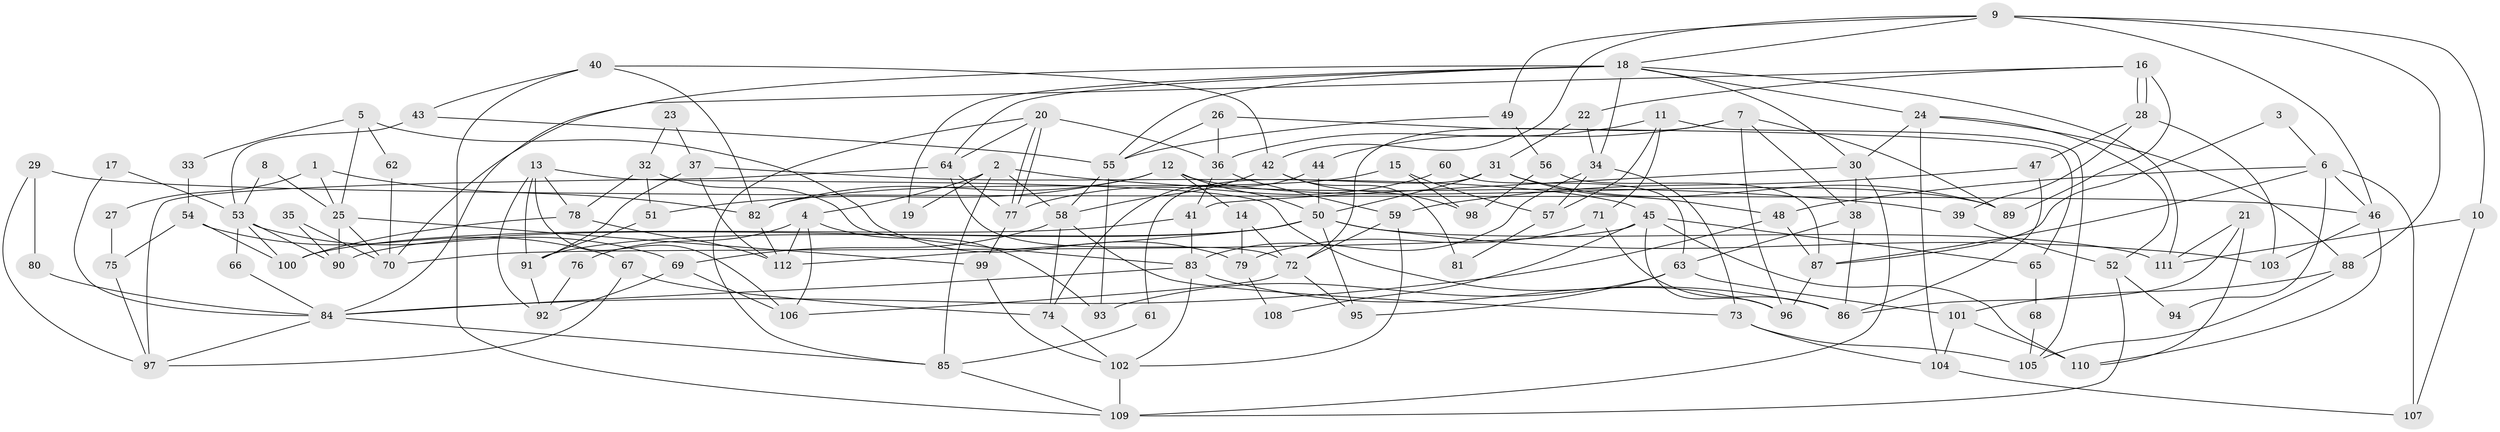 // Generated by graph-tools (version 1.1) at 2025/52/03/09/25 04:52:04]
// undirected, 112 vertices, 224 edges
graph export_dot {
graph [start="1"]
  node [color=gray90,style=filled];
  1;
  2;
  3;
  4;
  5;
  6;
  7;
  8;
  9;
  10;
  11;
  12;
  13;
  14;
  15;
  16;
  17;
  18;
  19;
  20;
  21;
  22;
  23;
  24;
  25;
  26;
  27;
  28;
  29;
  30;
  31;
  32;
  33;
  34;
  35;
  36;
  37;
  38;
  39;
  40;
  41;
  42;
  43;
  44;
  45;
  46;
  47;
  48;
  49;
  50;
  51;
  52;
  53;
  54;
  55;
  56;
  57;
  58;
  59;
  60;
  61;
  62;
  63;
  64;
  65;
  66;
  67;
  68;
  69;
  70;
  71;
  72;
  73;
  74;
  75;
  76;
  77;
  78;
  79;
  80;
  81;
  82;
  83;
  84;
  85;
  86;
  87;
  88;
  89;
  90;
  91;
  92;
  93;
  94;
  95;
  96;
  97;
  98;
  99;
  100;
  101;
  102;
  103;
  104;
  105;
  106;
  107;
  108;
  109;
  110;
  111;
  112;
  1 -- 82;
  1 -- 25;
  1 -- 27;
  2 -- 39;
  2 -- 4;
  2 -- 19;
  2 -- 58;
  2 -- 85;
  3 -- 87;
  3 -- 6;
  4 -- 93;
  4 -- 112;
  4 -- 76;
  4 -- 106;
  5 -- 25;
  5 -- 79;
  5 -- 33;
  5 -- 62;
  6 -- 48;
  6 -- 87;
  6 -- 46;
  6 -- 94;
  6 -- 107;
  7 -- 89;
  7 -- 44;
  7 -- 38;
  7 -- 72;
  7 -- 96;
  8 -- 25;
  8 -- 53;
  9 -- 46;
  9 -- 18;
  9 -- 10;
  9 -- 42;
  9 -- 49;
  9 -- 88;
  10 -- 107;
  10 -- 111;
  11 -- 36;
  11 -- 105;
  11 -- 57;
  11 -- 71;
  12 -- 82;
  12 -- 51;
  12 -- 14;
  12 -- 50;
  12 -- 89;
  13 -- 92;
  13 -- 106;
  13 -- 78;
  13 -- 91;
  13 -- 96;
  14 -- 72;
  14 -- 79;
  15 -- 98;
  15 -- 57;
  15 -- 82;
  16 -- 28;
  16 -- 28;
  16 -- 89;
  16 -- 22;
  16 -- 70;
  17 -- 84;
  17 -- 53;
  18 -- 111;
  18 -- 84;
  18 -- 19;
  18 -- 24;
  18 -- 30;
  18 -- 34;
  18 -- 55;
  18 -- 64;
  20 -- 77;
  20 -- 77;
  20 -- 64;
  20 -- 36;
  20 -- 85;
  21 -- 86;
  21 -- 111;
  21 -- 110;
  22 -- 34;
  22 -- 31;
  23 -- 37;
  23 -- 32;
  24 -- 30;
  24 -- 52;
  24 -- 88;
  24 -- 104;
  25 -- 70;
  25 -- 99;
  25 -- 90;
  26 -- 55;
  26 -- 36;
  26 -- 65;
  27 -- 75;
  28 -- 103;
  28 -- 39;
  28 -- 47;
  29 -- 46;
  29 -- 97;
  29 -- 80;
  30 -- 38;
  30 -- 41;
  30 -- 109;
  31 -- 50;
  31 -- 48;
  31 -- 61;
  31 -- 89;
  32 -- 83;
  32 -- 78;
  32 -- 51;
  33 -- 54;
  34 -- 73;
  34 -- 57;
  34 -- 83;
  35 -- 70;
  35 -- 90;
  36 -- 41;
  36 -- 59;
  37 -- 91;
  37 -- 112;
  37 -- 45;
  38 -- 63;
  38 -- 86;
  39 -- 52;
  40 -- 42;
  40 -- 109;
  40 -- 43;
  40 -- 82;
  41 -- 83;
  41 -- 100;
  42 -- 58;
  42 -- 81;
  42 -- 98;
  43 -- 53;
  43 -- 55;
  44 -- 50;
  44 -- 74;
  45 -- 96;
  45 -- 65;
  45 -- 70;
  45 -- 108;
  45 -- 110;
  46 -- 110;
  46 -- 103;
  47 -- 86;
  47 -- 59;
  48 -- 84;
  48 -- 87;
  49 -- 55;
  49 -- 56;
  50 -- 112;
  50 -- 90;
  50 -- 91;
  50 -- 95;
  50 -- 103;
  50 -- 111;
  51 -- 91;
  52 -- 109;
  52 -- 94;
  53 -- 90;
  53 -- 69;
  53 -- 66;
  53 -- 100;
  54 -- 100;
  54 -- 67;
  54 -- 75;
  55 -- 58;
  55 -- 93;
  56 -- 87;
  56 -- 98;
  57 -- 81;
  58 -- 69;
  58 -- 73;
  58 -- 74;
  59 -- 72;
  59 -- 102;
  60 -- 63;
  60 -- 77;
  61 -- 85;
  62 -- 70;
  63 -- 95;
  63 -- 101;
  63 -- 93;
  64 -- 72;
  64 -- 77;
  64 -- 97;
  65 -- 68;
  66 -- 84;
  67 -- 97;
  67 -- 74;
  68 -- 105;
  69 -- 106;
  69 -- 92;
  71 -- 86;
  71 -- 79;
  72 -- 95;
  72 -- 106;
  73 -- 104;
  73 -- 105;
  74 -- 102;
  75 -- 97;
  76 -- 92;
  77 -- 99;
  78 -- 100;
  78 -- 112;
  79 -- 108;
  80 -- 84;
  82 -- 112;
  83 -- 102;
  83 -- 84;
  83 -- 86;
  84 -- 85;
  84 -- 97;
  85 -- 109;
  87 -- 96;
  88 -- 101;
  88 -- 105;
  91 -- 92;
  99 -- 102;
  101 -- 110;
  101 -- 104;
  102 -- 109;
  104 -- 107;
}
